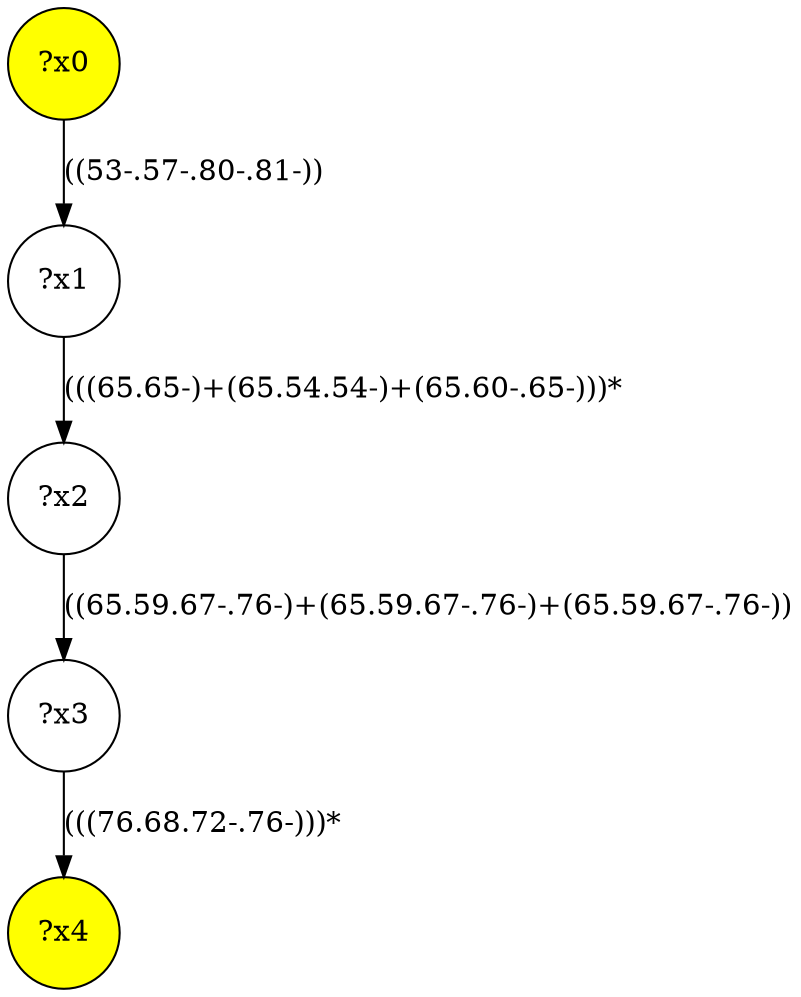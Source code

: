 digraph g {
	x0 [fillcolor="yellow", style="filled," shape=circle, label="?x0"];
	x4 [fillcolor="yellow", style="filled," shape=circle, label="?x4"];
	x1 [shape=circle, label="?x1"];
	x0 -> x1 [label="((53-.57-.80-.81-))"];
	x2 [shape=circle, label="?x2"];
	x1 -> x2 [label="(((65.65-)+(65.54.54-)+(65.60-.65-)))*"];
	x3 [shape=circle, label="?x3"];
	x2 -> x3 [label="((65.59.67-.76-)+(65.59.67-.76-)+(65.59.67-.76-))"];
	x3 -> x4 [label="(((76.68.72-.76-)))*"];
}
